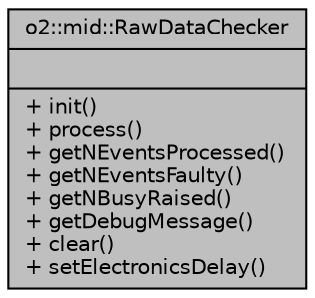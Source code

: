 digraph "o2::mid::RawDataChecker"
{
 // INTERACTIVE_SVG=YES
  bgcolor="transparent";
  edge [fontname="Helvetica",fontsize="10",labelfontname="Helvetica",labelfontsize="10"];
  node [fontname="Helvetica",fontsize="10",shape=record];
  Node1 [label="{o2::mid::RawDataChecker\n||+ init()\l+ process()\l+ getNEventsProcessed()\l+ getNEventsFaulty()\l+ getNBusyRaised()\l+ getDebugMessage()\l+ clear()\l+ setElectronicsDelay()\l}",height=0.2,width=0.4,color="black", fillcolor="grey75", style="filled", fontcolor="black"];
}
